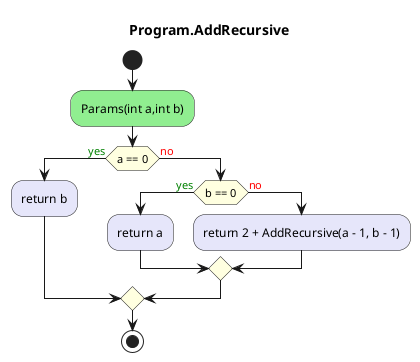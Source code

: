@startuml Program.AddRecursive
title Program.AddRecursive
start
#LightGreen:Params(int a,int b);
#LightYellow:if (a == 0) then (<color:green>yes)
        #Lavender:return b;
    else (<color:red>no)
        #LightYellow:if (b == 0) then (<color:green>yes)
                #Lavender:return a;
            else (<color:red>no)
                    #Lavender:return 2 + AddRecursive(a - 1, b - 1);
        endif
endif
stop
@enduml
